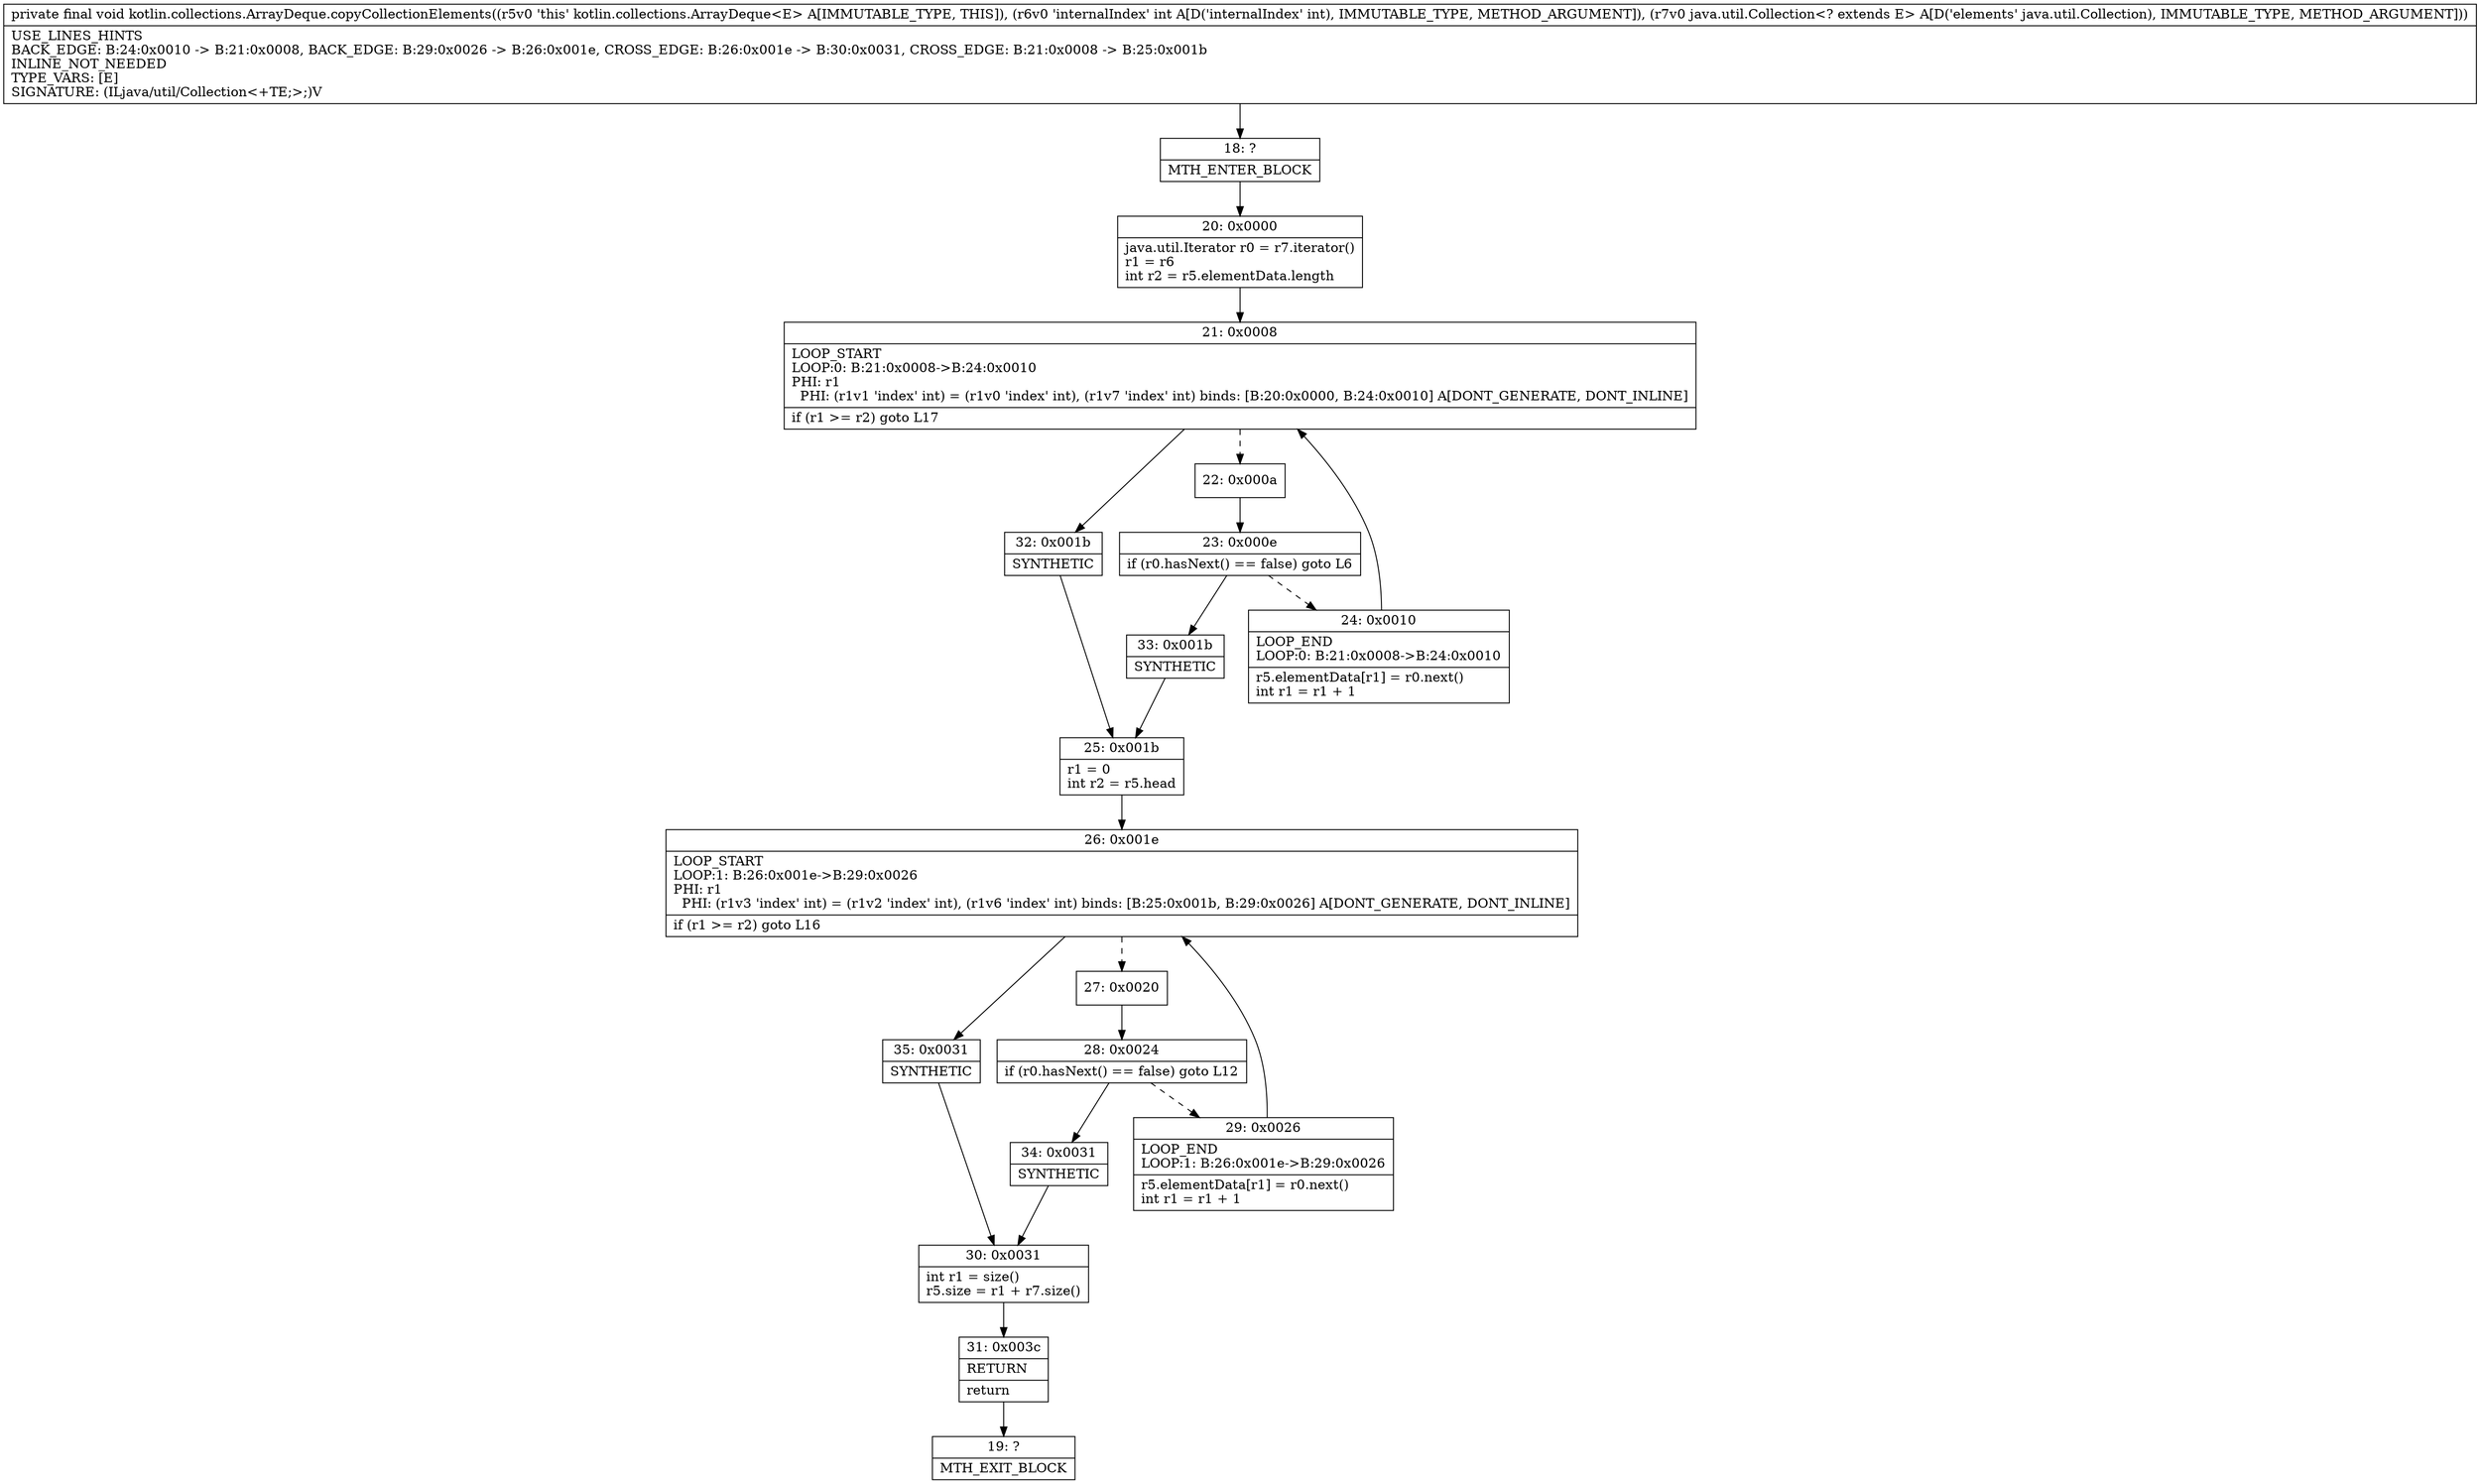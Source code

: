 digraph "CFG forkotlin.collections.ArrayDeque.copyCollectionElements(ILjava\/util\/Collection;)V" {
Node_18 [shape=record,label="{18\:\ ?|MTH_ENTER_BLOCK\l}"];
Node_20 [shape=record,label="{20\:\ 0x0000|java.util.Iterator r0 = r7.iterator()\lr1 = r6\lint r2 = r5.elementData.length\l}"];
Node_21 [shape=record,label="{21\:\ 0x0008|LOOP_START\lLOOP:0: B:21:0x0008\-\>B:24:0x0010\lPHI: r1 \l  PHI: (r1v1 'index' int) = (r1v0 'index' int), (r1v7 'index' int) binds: [B:20:0x0000, B:24:0x0010] A[DONT_GENERATE, DONT_INLINE]\l|if (r1 \>= r2) goto L17\l}"];
Node_22 [shape=record,label="{22\:\ 0x000a}"];
Node_23 [shape=record,label="{23\:\ 0x000e|if (r0.hasNext() == false) goto L6\l}"];
Node_24 [shape=record,label="{24\:\ 0x0010|LOOP_END\lLOOP:0: B:21:0x0008\-\>B:24:0x0010\l|r5.elementData[r1] = r0.next()\lint r1 = r1 + 1\l}"];
Node_33 [shape=record,label="{33\:\ 0x001b|SYNTHETIC\l}"];
Node_25 [shape=record,label="{25\:\ 0x001b|r1 = 0\lint r2 = r5.head\l}"];
Node_26 [shape=record,label="{26\:\ 0x001e|LOOP_START\lLOOP:1: B:26:0x001e\-\>B:29:0x0026\lPHI: r1 \l  PHI: (r1v3 'index' int) = (r1v2 'index' int), (r1v6 'index' int) binds: [B:25:0x001b, B:29:0x0026] A[DONT_GENERATE, DONT_INLINE]\l|if (r1 \>= r2) goto L16\l}"];
Node_27 [shape=record,label="{27\:\ 0x0020}"];
Node_28 [shape=record,label="{28\:\ 0x0024|if (r0.hasNext() == false) goto L12\l}"];
Node_29 [shape=record,label="{29\:\ 0x0026|LOOP_END\lLOOP:1: B:26:0x001e\-\>B:29:0x0026\l|r5.elementData[r1] = r0.next()\lint r1 = r1 + 1\l}"];
Node_34 [shape=record,label="{34\:\ 0x0031|SYNTHETIC\l}"];
Node_30 [shape=record,label="{30\:\ 0x0031|int r1 = size()\lr5.size = r1 + r7.size()\l}"];
Node_31 [shape=record,label="{31\:\ 0x003c|RETURN\l|return\l}"];
Node_19 [shape=record,label="{19\:\ ?|MTH_EXIT_BLOCK\l}"];
Node_35 [shape=record,label="{35\:\ 0x0031|SYNTHETIC\l}"];
Node_32 [shape=record,label="{32\:\ 0x001b|SYNTHETIC\l}"];
MethodNode[shape=record,label="{private final void kotlin.collections.ArrayDeque.copyCollectionElements((r5v0 'this' kotlin.collections.ArrayDeque\<E\> A[IMMUTABLE_TYPE, THIS]), (r6v0 'internalIndex' int A[D('internalIndex' int), IMMUTABLE_TYPE, METHOD_ARGUMENT]), (r7v0 java.util.Collection\<? extends E\> A[D('elements' java.util.Collection), IMMUTABLE_TYPE, METHOD_ARGUMENT]))  | USE_LINES_HINTS\lBACK_EDGE: B:24:0x0010 \-\> B:21:0x0008, BACK_EDGE: B:29:0x0026 \-\> B:26:0x001e, CROSS_EDGE: B:26:0x001e \-\> B:30:0x0031, CROSS_EDGE: B:21:0x0008 \-\> B:25:0x001b\lINLINE_NOT_NEEDED\lTYPE_VARS: [E]\lSIGNATURE: (ILjava\/util\/Collection\<+TE;\>;)V\l}"];
MethodNode -> Node_18;Node_18 -> Node_20;
Node_20 -> Node_21;
Node_21 -> Node_22[style=dashed];
Node_21 -> Node_32;
Node_22 -> Node_23;
Node_23 -> Node_24[style=dashed];
Node_23 -> Node_33;
Node_24 -> Node_21;
Node_33 -> Node_25;
Node_25 -> Node_26;
Node_26 -> Node_27[style=dashed];
Node_26 -> Node_35;
Node_27 -> Node_28;
Node_28 -> Node_29[style=dashed];
Node_28 -> Node_34;
Node_29 -> Node_26;
Node_34 -> Node_30;
Node_30 -> Node_31;
Node_31 -> Node_19;
Node_35 -> Node_30;
Node_32 -> Node_25;
}

